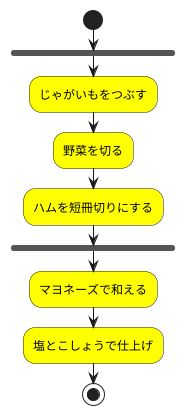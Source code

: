 @startuml 副菜を作るアクティビティ図
start
fork
    #Yellow:じゃがいもをつぶす;
    #Yellow:野菜を切る;
    #Yellow:ハムを短冊切りにする;
end fork
    #Yellow:マヨネーズで和える;
    #Yellow:塩とこしょうで仕上げ;
stop
@enduml
